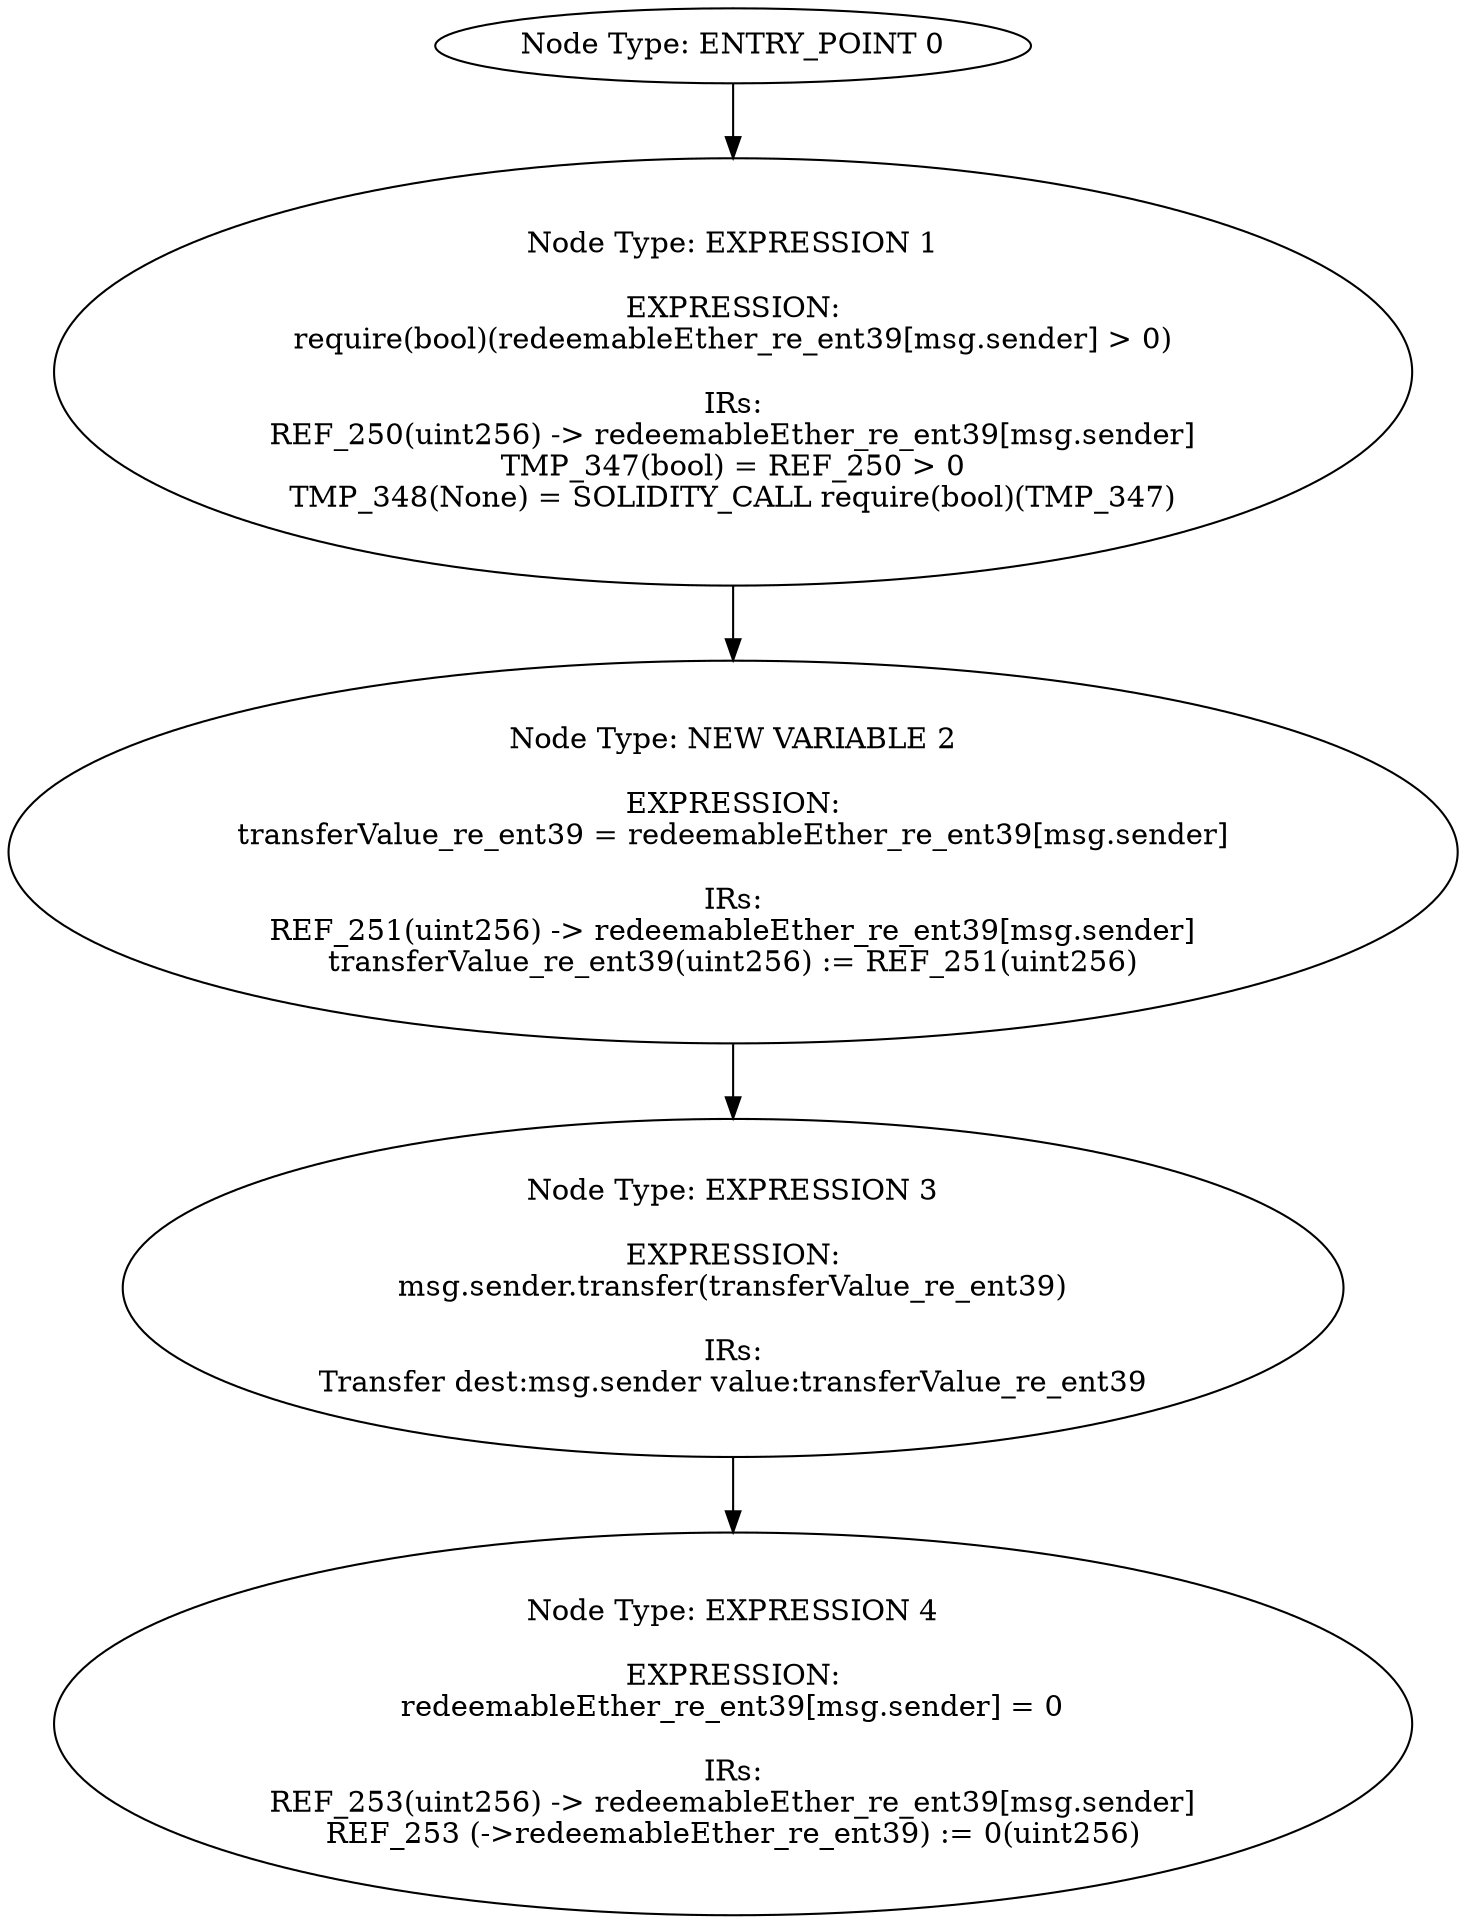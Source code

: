 digraph{
0[label="Node Type: ENTRY_POINT 0
"];
0->1;
1[label="Node Type: EXPRESSION 1

EXPRESSION:
require(bool)(redeemableEther_re_ent39[msg.sender] > 0)

IRs:
REF_250(uint256) -> redeemableEther_re_ent39[msg.sender]
TMP_347(bool) = REF_250 > 0
TMP_348(None) = SOLIDITY_CALL require(bool)(TMP_347)"];
1->2;
2[label="Node Type: NEW VARIABLE 2

EXPRESSION:
transferValue_re_ent39 = redeemableEther_re_ent39[msg.sender]

IRs:
REF_251(uint256) -> redeemableEther_re_ent39[msg.sender]
transferValue_re_ent39(uint256) := REF_251(uint256)"];
2->3;
3[label="Node Type: EXPRESSION 3

EXPRESSION:
msg.sender.transfer(transferValue_re_ent39)

IRs:
Transfer dest:msg.sender value:transferValue_re_ent39"];
3->4;
4[label="Node Type: EXPRESSION 4

EXPRESSION:
redeemableEther_re_ent39[msg.sender] = 0

IRs:
REF_253(uint256) -> redeemableEther_re_ent39[msg.sender]
REF_253 (->redeemableEther_re_ent39) := 0(uint256)"];
}
